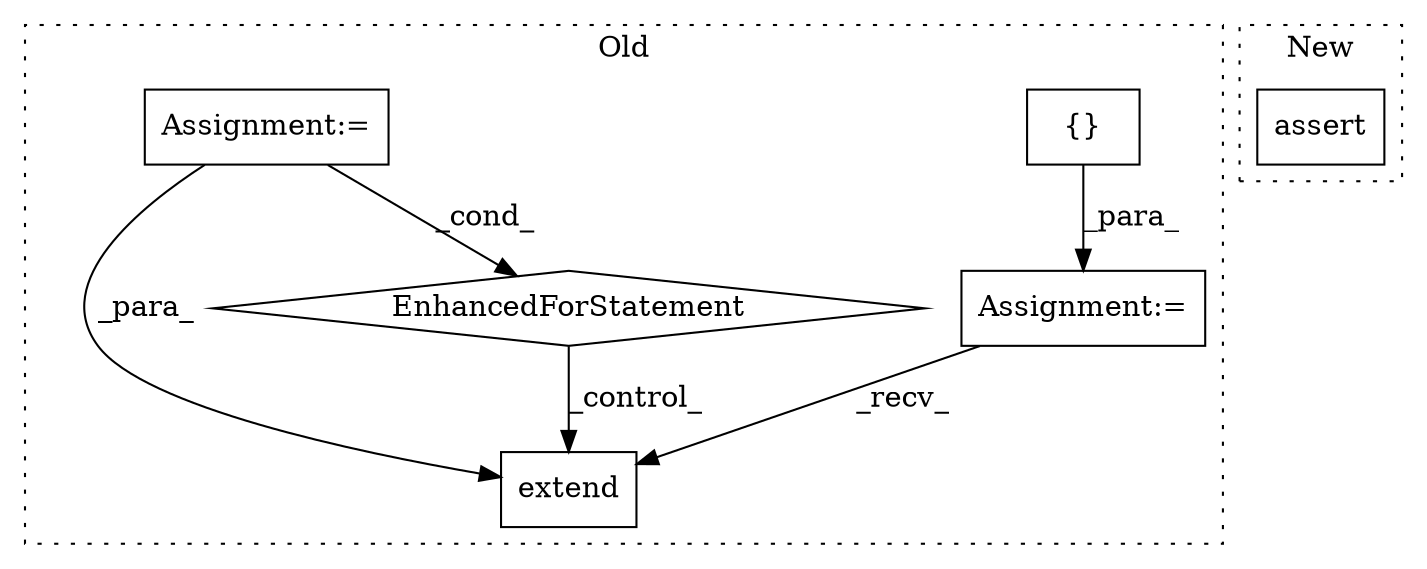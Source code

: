 digraph G {
subgraph cluster0 {
1 [label="extend" a="32" s="7821,7878" l="7,1" shape="box"];
3 [label="Assignment:=" a="7" s="7600" l="1" shape="box"];
4 [label="EnhancedForStatement" a="70" s="7618,7754" l="107,2" shape="diamond"];
5 [label="{}" a="4" s="7610" l="2" shape="box"];
6 [label="Assignment:=" a="7" s="7618,7754" l="107,2" shape="box"];
label = "Old";
style="dotted";
}
subgraph cluster1 {
2 [label="assert" a="32" s="8207,8251" l="19,1" shape="box"];
label = "New";
style="dotted";
}
3 -> 1 [label="_recv_"];
4 -> 1 [label="_control_"];
5 -> 3 [label="_para_"];
6 -> 1 [label="_para_"];
6 -> 4 [label="_cond_"];
}